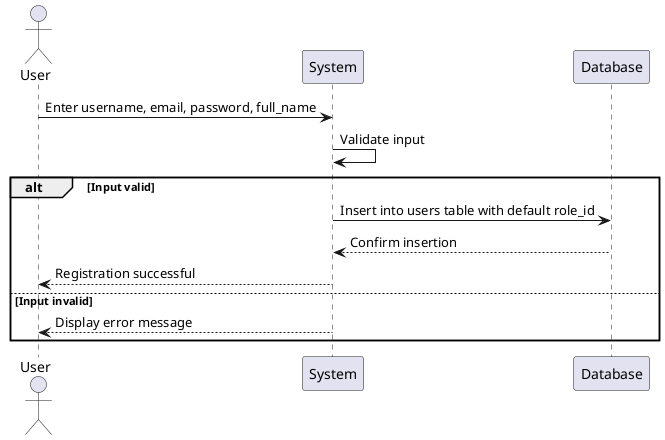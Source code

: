 @startuml Register Sequence
actor User
participant System
participant Database

User -> System: Enter username, email, password, full_name
System -> System: Validate input
alt Input valid
    System -> Database: Insert into users table with default role_id
    Database --> System: Confirm insertion
    System --> User: Registration successful
else Input invalid
    System --> User: Display error message
end
@enduml
